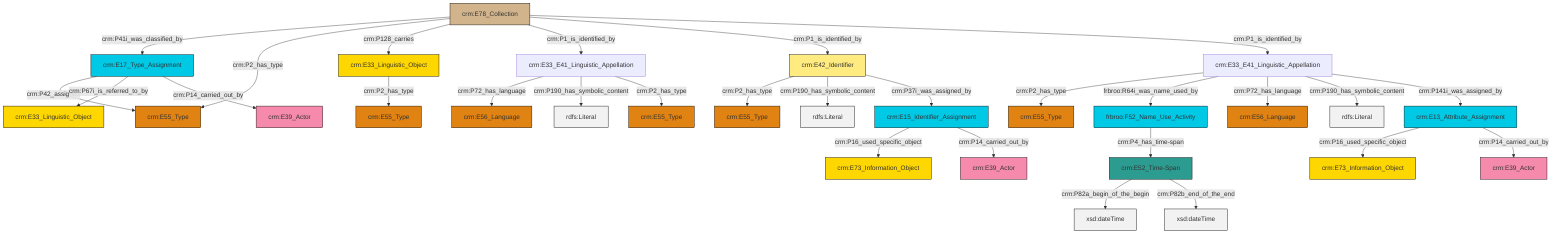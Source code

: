 graph TD
classDef Literal fill:#f2f2f2,stroke:#000000;
classDef CRM_Entity fill:#FFFFFF,stroke:#000000;
classDef Temporal_Entity fill:#00C9E6, stroke:#000000;
classDef Type fill:#E18312, stroke:#000000;
classDef Time-Span fill:#2C9C91, stroke:#000000;
classDef Appellation fill:#FFEB7F, stroke:#000000;
classDef Place fill:#008836, stroke:#000000;
classDef Persistent_Item fill:#B266B2, stroke:#000000;
classDef Conceptual_Object fill:#FFD700, stroke:#000000;
classDef Physical_Thing fill:#D2B48C, stroke:#000000;
classDef Actor fill:#f58aad, stroke:#000000;
classDef PC_Classes fill:#4ce600, stroke:#000000;
classDef Multi fill:#cccccc,stroke:#000000;

0["frbroo:F52_Name_Use_Activity"]:::Temporal_Entity -->|crm:P4_has_time-span| 1["crm:E52_Time-Span"]:::Time-Span
2["crm:E33_E41_Linguistic_Appellation"]:::Default -->|crm:P2_has_type| 3["crm:E55_Type"]:::Type
4["crm:E17_Type_Assignment"]:::Temporal_Entity -->|crm:P42_assigned| 5["crm:E55_Type"]:::Type
4["crm:E17_Type_Assignment"]:::Temporal_Entity -->|crm:P67i_is_referred_to_by| 8["crm:E33_Linguistic_Object"]:::Conceptual_Object
2["crm:E33_E41_Linguistic_Appellation"]:::Default -->|frbroo:R64i_was_name_used_by| 0["frbroo:F52_Name_Use_Activity"]:::Temporal_Entity
11["crm:E33_E41_Linguistic_Appellation"]:::Default -->|crm:P72_has_language| 12["crm:E56_Language"]:::Type
19["crm:E33_Linguistic_Object"]:::Conceptual_Object -->|crm:P2_has_type| 20["crm:E55_Type"]:::Type
1["crm:E52_Time-Span"]:::Time-Span -->|crm:P82a_begin_of_the_begin| 21[xsd:dateTime]:::Literal
22["crm:E42_Identifier"]:::Appellation -->|crm:P2_has_type| 17["crm:E55_Type"]:::Type
28["crm:E13_Attribute_Assignment"]:::Temporal_Entity -->|crm:P16_used_specific_object| 9["crm:E73_Information_Object"]:::Conceptual_Object
4["crm:E17_Type_Assignment"]:::Temporal_Entity -->|crm:P14_carried_out_by| 15["crm:E39_Actor"]:::Actor
30["crm:E78_Collection"]:::Physical_Thing -->|crm:P41i_was_classified_by| 4["crm:E17_Type_Assignment"]:::Temporal_Entity
2["crm:E33_E41_Linguistic_Appellation"]:::Default -->|crm:P72_has_language| 25["crm:E56_Language"]:::Type
30["crm:E78_Collection"]:::Physical_Thing -->|crm:P2_has_type| 5["crm:E55_Type"]:::Type
30["crm:E78_Collection"]:::Physical_Thing -->|crm:P128_carries| 19["crm:E33_Linguistic_Object"]:::Conceptual_Object
1["crm:E52_Time-Span"]:::Time-Span -->|crm:P82b_end_of_the_end| 39[xsd:dateTime]:::Literal
2["crm:E33_E41_Linguistic_Appellation"]:::Default -->|crm:P190_has_symbolic_content| 41[rdfs:Literal]:::Literal
30["crm:E78_Collection"]:::Physical_Thing -->|crm:P1_is_identified_by| 11["crm:E33_E41_Linguistic_Appellation"]:::Default
11["crm:E33_E41_Linguistic_Appellation"]:::Default -->|crm:P190_has_symbolic_content| 42[rdfs:Literal]:::Literal
30["crm:E78_Collection"]:::Physical_Thing -->|crm:P1_is_identified_by| 22["crm:E42_Identifier"]:::Appellation
22["crm:E42_Identifier"]:::Appellation -->|crm:P190_has_symbolic_content| 44[rdfs:Literal]:::Literal
2["crm:E33_E41_Linguistic_Appellation"]:::Default -->|crm:P141i_was_assigned_by| 28["crm:E13_Attribute_Assignment"]:::Temporal_Entity
30["crm:E78_Collection"]:::Physical_Thing -->|crm:P1_is_identified_by| 2["crm:E33_E41_Linguistic_Appellation"]:::Default
47["crm:E15_Identifier_Assignment"]:::Temporal_Entity -->|crm:P16_used_specific_object| 23["crm:E73_Information_Object"]:::Conceptual_Object
22["crm:E42_Identifier"]:::Appellation -->|crm:P37i_was_assigned_by| 47["crm:E15_Identifier_Assignment"]:::Temporal_Entity
11["crm:E33_E41_Linguistic_Appellation"]:::Default -->|crm:P2_has_type| 6["crm:E55_Type"]:::Type
47["crm:E15_Identifier_Assignment"]:::Temporal_Entity -->|crm:P14_carried_out_by| 31["crm:E39_Actor"]:::Actor
28["crm:E13_Attribute_Assignment"]:::Temporal_Entity -->|crm:P14_carried_out_by| 45["crm:E39_Actor"]:::Actor